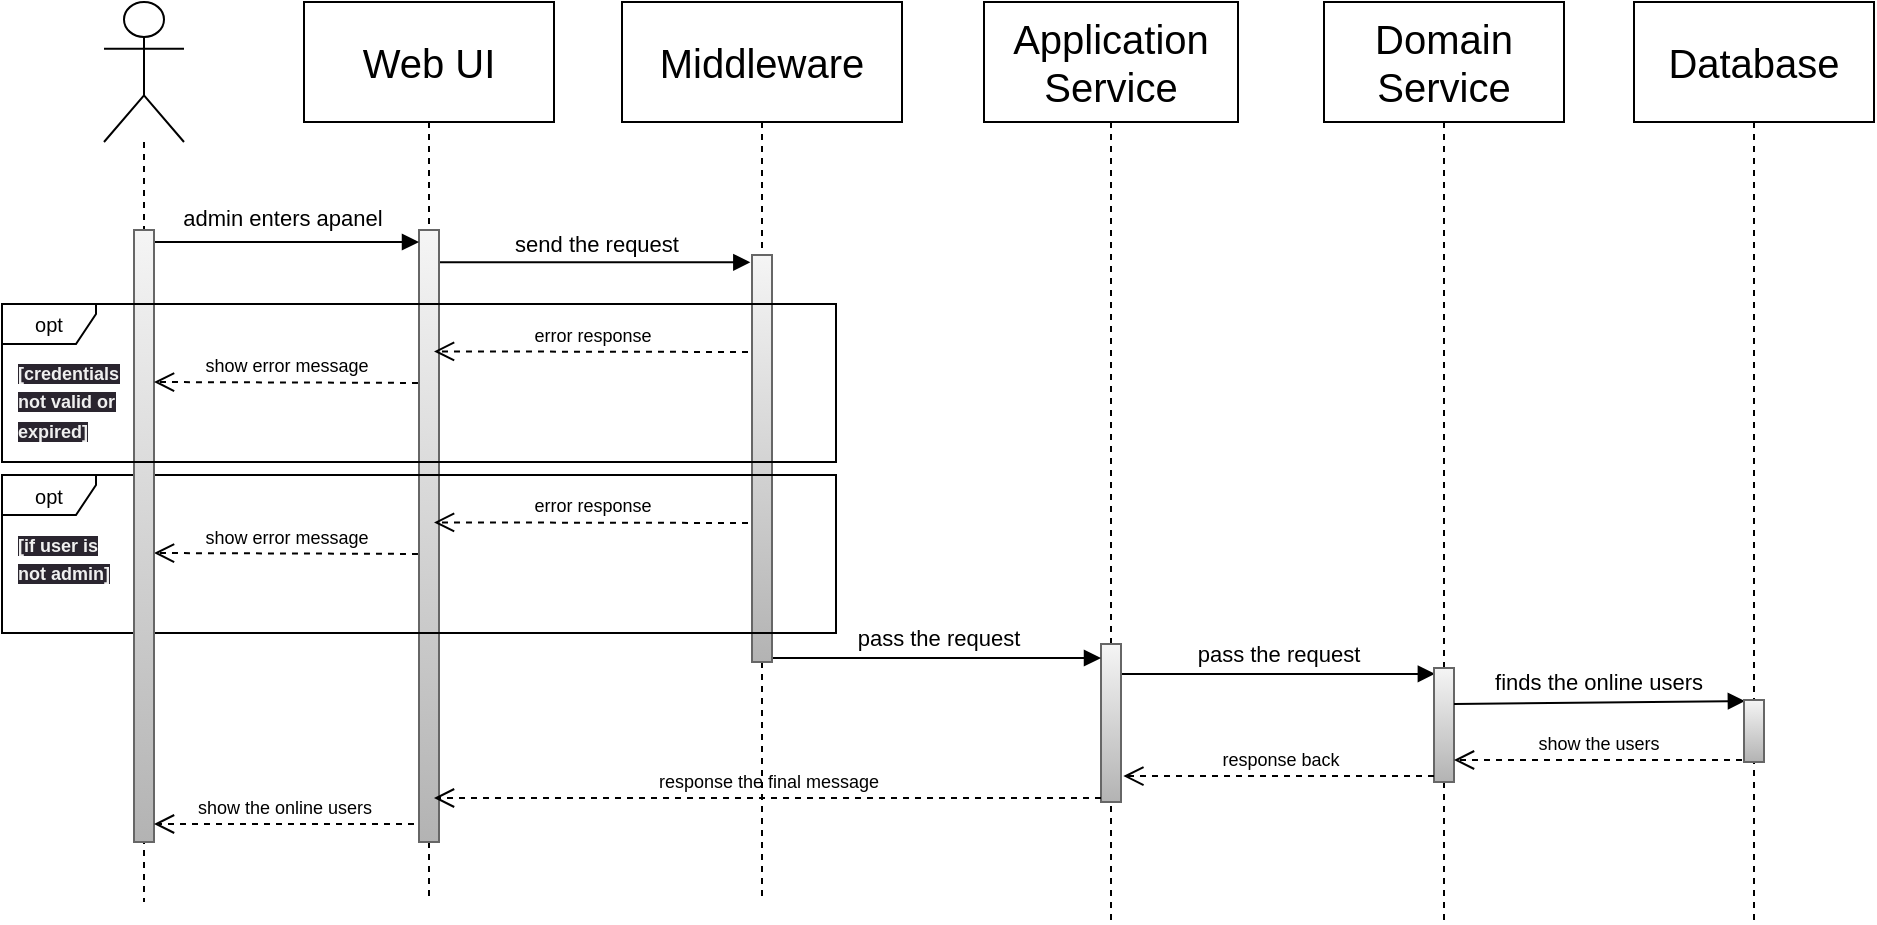 <mxfile>
    <diagram id="1f32AAdlteVyvMZvNtnv" name="Page-1">
        <mxGraphModel dx="448" dy="539" grid="1" gridSize="10" guides="1" tooltips="1" connect="1" arrows="1" fold="1" page="1" pageScale="1" pageWidth="850" pageHeight="1100" math="0" shadow="0">
            <root>
                <mxCell id="0"/>
                <mxCell id="1" parent="0"/>
                <mxCell id="3" value="" style="shape=umlLifeline;participant=umlActor;perimeter=lifelinePerimeter;whiteSpace=wrap;html=1;container=1;collapsible=0;recursiveResize=0;verticalAlign=top;spacingTop=36;outlineConnect=0;size=70;" vertex="1" parent="1">
                    <mxGeometry x="295" y="210" width="40" height="450" as="geometry"/>
                </mxCell>
                <mxCell id="4" value="&lt;font style=&quot;font-size: 20px;&quot;&gt;Web UI&lt;/font&gt;" style="shape=umlLifeline;perimeter=lifelinePerimeter;whiteSpace=wrap;html=1;container=1;collapsible=0;recursiveResize=0;outlineConnect=0;size=60;" vertex="1" parent="1">
                    <mxGeometry x="395" y="210" width="125" height="450" as="geometry"/>
                </mxCell>
                <mxCell id="5" value="send the request" style="html=1;verticalAlign=bottom;endArrow=block;entryX=-0.084;entryY=0.029;entryDx=0;entryDy=0;entryPerimeter=0;labelBackgroundColor=none;" edge="1" parent="4" source="6">
                    <mxGeometry width="80" relative="1" as="geometry">
                        <mxPoint x="60" y="130" as="sourcePoint"/>
                        <mxPoint x="223.16" y="130.15" as="targetPoint"/>
                    </mxGeometry>
                </mxCell>
                <mxCell id="6" value="" style="html=1;points=[];perimeter=orthogonalPerimeter;verticalAlign=middle;fillStyle=auto;rounded=0;glass=0;shadow=0;fillColor=#f5f5f5;gradientColor=#b3b3b3;strokeColor=#666666;" vertex="1" parent="4">
                    <mxGeometry x="57.5" y="114" width="10" height="306" as="geometry"/>
                </mxCell>
                <mxCell id="7" value="&lt;font style=&quot;&quot;&gt;&lt;font style=&quot;font-size: 20px;&quot;&gt;Middleware&lt;/font&gt;&lt;br&gt;&lt;/font&gt;" style="shape=umlLifeline;perimeter=lifelinePerimeter;whiteSpace=wrap;html=1;container=1;collapsible=0;recursiveResize=0;outlineConnect=0;size=60;" vertex="1" parent="1">
                    <mxGeometry x="554" y="210" width="140" height="450" as="geometry"/>
                </mxCell>
                <mxCell id="8" value="" style="html=1;points=[];perimeter=orthogonalPerimeter;fontSize=11;fillColor=#f5f5f5;gradientColor=#b3b3b3;strokeColor=#666666;" vertex="1" parent="7">
                    <mxGeometry x="65" y="126.5" width="10" height="203.5" as="geometry"/>
                </mxCell>
                <mxCell id="33" value="opt" style="shape=umlFrame;whiteSpace=wrap;html=1;fontSize=10;width=47;height=20;" vertex="1" parent="7">
                    <mxGeometry x="-310" y="236.5" width="417" height="79" as="geometry"/>
                </mxCell>
                <mxCell id="34" value="error response" style="html=1;verticalAlign=bottom;endArrow=open;dashed=1;endSize=8;labelBackgroundColor=none;fontSize=9;entryX=0.518;entryY=0.3;entryDx=0;entryDy=0;entryPerimeter=0;" edge="1" parent="7" target="33">
                    <mxGeometry relative="1" as="geometry">
                        <mxPoint x="63" y="260.5" as="sourcePoint"/>
                        <mxPoint x="-67.0" y="260.504" as="targetPoint"/>
                    </mxGeometry>
                </mxCell>
                <mxCell id="35" value="show error message" style="html=1;verticalAlign=bottom;endArrow=open;dashed=1;endSize=8;labelBackgroundColor=none;fontSize=9;" edge="1" parent="7">
                    <mxGeometry relative="1" as="geometry">
                        <mxPoint x="-102.01" y="275.97" as="sourcePoint"/>
                        <mxPoint x="-234" y="275.5" as="targetPoint"/>
                    </mxGeometry>
                </mxCell>
                <mxCell id="36" value="&lt;span style=&quot;border-color: rgb(0, 0, 0); color: rgb(240, 240, 240); font-family: Helvetica; font-style: normal; font-variant-ligatures: normal; font-variant-caps: normal; letter-spacing: normal; orphans: 2; text-indent: 0px; text-transform: none; widows: 2; word-spacing: 0px; -webkit-text-stroke-width: 0px; text-decoration-thickness: initial; text-decoration-style: initial; text-decoration-color: initial; font-size: 9px; font-weight: 700; text-align: center; background-color: rgb(42, 37, 47); float: none; display: inline !important;&quot;&gt;[if user is&lt;br&gt;not admin&lt;/span&gt;&lt;span style=&quot;border-color: rgb(0, 0, 0); color: rgb(240, 240, 240); font-family: Helvetica; font-style: normal; font-variant-ligatures: normal; font-variant-caps: normal; letter-spacing: normal; orphans: 2; text-indent: 0px; text-transform: none; widows: 2; word-spacing: 0px; -webkit-text-stroke-width: 0px; text-decoration-thickness: initial; text-decoration-style: initial; text-decoration-color: initial; font-size: 9px; font-weight: 700; text-align: center; background-color: rgb(42, 37, 47); float: none; display: inline !important;&quot;&gt;]&lt;/span&gt;" style="text;whiteSpace=wrap;html=1;" vertex="1" parent="7">
                    <mxGeometry x="-304" y="256.5" width="60" height="40" as="geometry"/>
                </mxCell>
                <mxCell id="9" value="&lt;span style=&quot;font-size: 20px;&quot;&gt;Domain&lt;br&gt;Service&lt;br&gt;&lt;/span&gt;" style="shape=umlLifeline;perimeter=lifelinePerimeter;whiteSpace=wrap;html=1;container=1;collapsible=0;recursiveResize=0;outlineConnect=0;size=60;" vertex="1" parent="1">
                    <mxGeometry x="905" y="210" width="120" height="460" as="geometry"/>
                </mxCell>
                <mxCell id="10" value="&lt;font style=&quot;font-size: 11px;&quot;&gt;pass the request&lt;br&gt;&lt;/font&gt;" style="html=1;verticalAlign=bottom;endArrow=block;fontSize=14;labelBackgroundColor=none;entryX=0.043;entryY=0.088;entryDx=0;entryDy=0;entryPerimeter=0;" edge="1" parent="9">
                    <mxGeometry relative="1" as="geometry">
                        <mxPoint x="-101.5" y="336" as="sourcePoint"/>
                        <mxPoint x="55.43" y="335.936" as="targetPoint"/>
                    </mxGeometry>
                </mxCell>
                <mxCell id="11" value="" style="html=1;points=[];perimeter=orthogonalPerimeter;rounded=0;shadow=0;glass=0;sketch=0;fillStyle=auto;fontSize=14;fillColor=#f5f5f5;gradientColor=#b3b3b3;strokeColor=#666666;" vertex="1" parent="9">
                    <mxGeometry x="55" y="333" width="10" height="57" as="geometry"/>
                </mxCell>
                <mxCell id="12" value="&lt;font style=&quot;font-size: 11px;&quot;&gt;admin enters apanel&lt;br&gt;&lt;/font&gt;" style="html=1;verticalAlign=bottom;endArrow=block;fontSize=22;labelBackgroundColor=none;" edge="1" parent="1" target="6">
                    <mxGeometry width="80" relative="1" as="geometry">
                        <mxPoint x="315" y="330" as="sourcePoint"/>
                        <mxPoint x="445" y="330" as="targetPoint"/>
                        <Array as="points"/>
                        <mxPoint as="offset"/>
                    </mxGeometry>
                </mxCell>
                <mxCell id="13" value="&lt;font style=&quot;font-size: 20px;&quot;&gt;Application Service&lt;/font&gt;" style="shape=umlLifeline;perimeter=lifelinePerimeter;whiteSpace=wrap;html=1;container=1;collapsible=0;recursiveResize=0;outlineConnect=0;size=60;" vertex="1" parent="1">
                    <mxGeometry x="735" y="210" width="127" height="460" as="geometry"/>
                </mxCell>
                <mxCell id="14" value="" style="html=1;points=[];perimeter=orthogonalPerimeter;rounded=0;shadow=0;glass=0;sketch=0;fillStyle=auto;fontSize=14;fillColor=#f5f5f5;gradientColor=#b3b3b3;strokeColor=#666666;" vertex="1" parent="13">
                    <mxGeometry x="58.5" y="321" width="10" height="79" as="geometry"/>
                </mxCell>
                <mxCell id="18" value="" style="html=1;points=[];perimeter=orthogonalPerimeter;fillColor=#f5f5f5;gradientColor=#b3b3b3;strokeColor=#666666;" vertex="1" parent="1">
                    <mxGeometry x="310" y="324" width="10" height="306" as="geometry"/>
                </mxCell>
                <mxCell id="20" value="&lt;span style=&quot;font-size: 20px;&quot;&gt;Database&lt;br&gt;&lt;/span&gt;" style="shape=umlLifeline;perimeter=lifelinePerimeter;whiteSpace=wrap;html=1;container=1;collapsible=0;recursiveResize=0;outlineConnect=0;size=60;" vertex="1" parent="1">
                    <mxGeometry x="1060" y="210" width="120" height="460" as="geometry"/>
                </mxCell>
                <mxCell id="21" value="&lt;font style=&quot;font-size: 11px;&quot;&gt;finds the online users&lt;br&gt;&lt;/font&gt;" style="html=1;verticalAlign=bottom;endArrow=block;fontSize=14;labelBackgroundColor=none;entryX=0.044;entryY=0.016;entryDx=0;entryDy=0;entryPerimeter=0;" edge="1" parent="20" target="22">
                    <mxGeometry relative="1" as="geometry">
                        <mxPoint x="-90" y="351" as="sourcePoint"/>
                        <mxPoint x="64" y="351" as="targetPoint"/>
                    </mxGeometry>
                </mxCell>
                <mxCell id="22" value="" style="html=1;points=[];perimeter=orthogonalPerimeter;rounded=0;shadow=0;glass=0;sketch=0;fillStyle=auto;fontSize=14;fillColor=#f5f5f5;gradientColor=#b3b3b3;strokeColor=#666666;" vertex="1" parent="20">
                    <mxGeometry x="55" y="349" width="10" height="31" as="geometry"/>
                </mxCell>
                <mxCell id="38" value="show the users" style="html=1;verticalAlign=bottom;endArrow=open;dashed=1;endSize=8;labelBackgroundColor=none;fontSize=9;exitX=-0.1;exitY=0.968;exitDx=0;exitDy=0;exitPerimeter=0;" edge="1" parent="20" source="22">
                    <mxGeometry relative="1" as="geometry">
                        <mxPoint x="50" y="379" as="sourcePoint"/>
                        <mxPoint x="-90.0" y="379.004" as="targetPoint"/>
                    </mxGeometry>
                </mxCell>
                <mxCell id="28" value="show the online users" style="html=1;verticalAlign=bottom;endArrow=open;dashed=1;endSize=8;labelBackgroundColor=none;fontSize=9;" edge="1" parent="1">
                    <mxGeometry relative="1" as="geometry">
                        <mxPoint x="450" y="621" as="sourcePoint"/>
                        <mxPoint x="320.0" y="621.004" as="targetPoint"/>
                    </mxGeometry>
                </mxCell>
                <mxCell id="29" value="opt" style="shape=umlFrame;whiteSpace=wrap;html=1;fontSize=10;width=47;height=20;" vertex="1" parent="1">
                    <mxGeometry x="244" y="361" width="417" height="79" as="geometry"/>
                </mxCell>
                <mxCell id="30" value="error response" style="html=1;verticalAlign=bottom;endArrow=open;dashed=1;endSize=8;labelBackgroundColor=none;fontSize=9;entryX=0.518;entryY=0.3;entryDx=0;entryDy=0;entryPerimeter=0;" edge="1" parent="1" target="29">
                    <mxGeometry relative="1" as="geometry">
                        <mxPoint x="617" y="385" as="sourcePoint"/>
                        <mxPoint x="487.0" y="385.004" as="targetPoint"/>
                    </mxGeometry>
                </mxCell>
                <mxCell id="31" value="show error message" style="html=1;verticalAlign=bottom;endArrow=open;dashed=1;endSize=8;labelBackgroundColor=none;fontSize=9;" edge="1" parent="1">
                    <mxGeometry relative="1" as="geometry">
                        <mxPoint x="451.99" y="400.47" as="sourcePoint"/>
                        <mxPoint x="320" y="400" as="targetPoint"/>
                    </mxGeometry>
                </mxCell>
                <mxCell id="32" value="&lt;span style=&quot;border-color: rgb(0, 0, 0); color: rgb(240, 240, 240); font-family: Helvetica; font-style: normal; font-variant-ligatures: normal; font-variant-caps: normal; letter-spacing: normal; orphans: 2; text-indent: 0px; text-transform: none; widows: 2; word-spacing: 0px; -webkit-text-stroke-width: 0px; text-decoration-thickness: initial; text-decoration-style: initial; text-decoration-color: initial; font-size: 9px; font-weight: 700; text-align: center; background-color: rgb(42, 37, 47); float: none; display: inline !important;&quot;&gt;[credentials not valid or expired&lt;/span&gt;&lt;span style=&quot;border-color: rgb(0, 0, 0); color: rgb(240, 240, 240); font-family: Helvetica; font-style: normal; font-variant-ligatures: normal; font-variant-caps: normal; letter-spacing: normal; orphans: 2; text-indent: 0px; text-transform: none; widows: 2; word-spacing: 0px; -webkit-text-stroke-width: 0px; text-decoration-thickness: initial; text-decoration-style: initial; text-decoration-color: initial; font-size: 9px; font-weight: 700; text-align: center; background-color: rgb(42, 37, 47); float: none; display: inline !important;&quot;&gt;]&lt;/span&gt;" style="text;whiteSpace=wrap;html=1;" vertex="1" parent="1">
                    <mxGeometry x="250" y="381" width="60" height="40" as="geometry"/>
                </mxCell>
                <mxCell id="19" value="&lt;font style=&quot;font-size: 11px;&quot;&gt;pass the request&lt;br&gt;&lt;/font&gt;" style="html=1;verticalAlign=bottom;endArrow=block;fontSize=14;labelBackgroundColor=none;" edge="1" parent="1">
                    <mxGeometry relative="1" as="geometry">
                        <mxPoint x="629.5" y="538" as="sourcePoint"/>
                        <mxPoint x="793.5" y="538" as="targetPoint"/>
                    </mxGeometry>
                </mxCell>
                <mxCell id="17" value="response the final message" style="html=1;verticalAlign=bottom;endArrow=open;dashed=1;endSize=8;labelBackgroundColor=none;fontSize=9;exitX=-0.092;exitY=0.877;exitDx=0;exitDy=0;exitPerimeter=0;" edge="1" parent="1">
                    <mxGeometry relative="1" as="geometry">
                        <mxPoint x="793.5" y="608.004" as="sourcePoint"/>
                        <mxPoint x="460" y="608" as="targetPoint"/>
                    </mxGeometry>
                </mxCell>
                <mxCell id="40" value="response back" style="html=1;verticalAlign=bottom;endArrow=open;dashed=1;endSize=8;labelBackgroundColor=none;fontSize=9;exitX=-0.1;exitY=0.968;exitDx=0;exitDy=0;exitPerimeter=0;entryX=1.117;entryY=0.986;entryDx=0;entryDy=0;entryPerimeter=0;" edge="1" parent="1">
                    <mxGeometry relative="1" as="geometry">
                        <mxPoint x="960" y="597.008" as="sourcePoint"/>
                        <mxPoint x="804.67" y="597.034" as="targetPoint"/>
                    </mxGeometry>
                </mxCell>
            </root>
        </mxGraphModel>
    </diagram>
</mxfile>